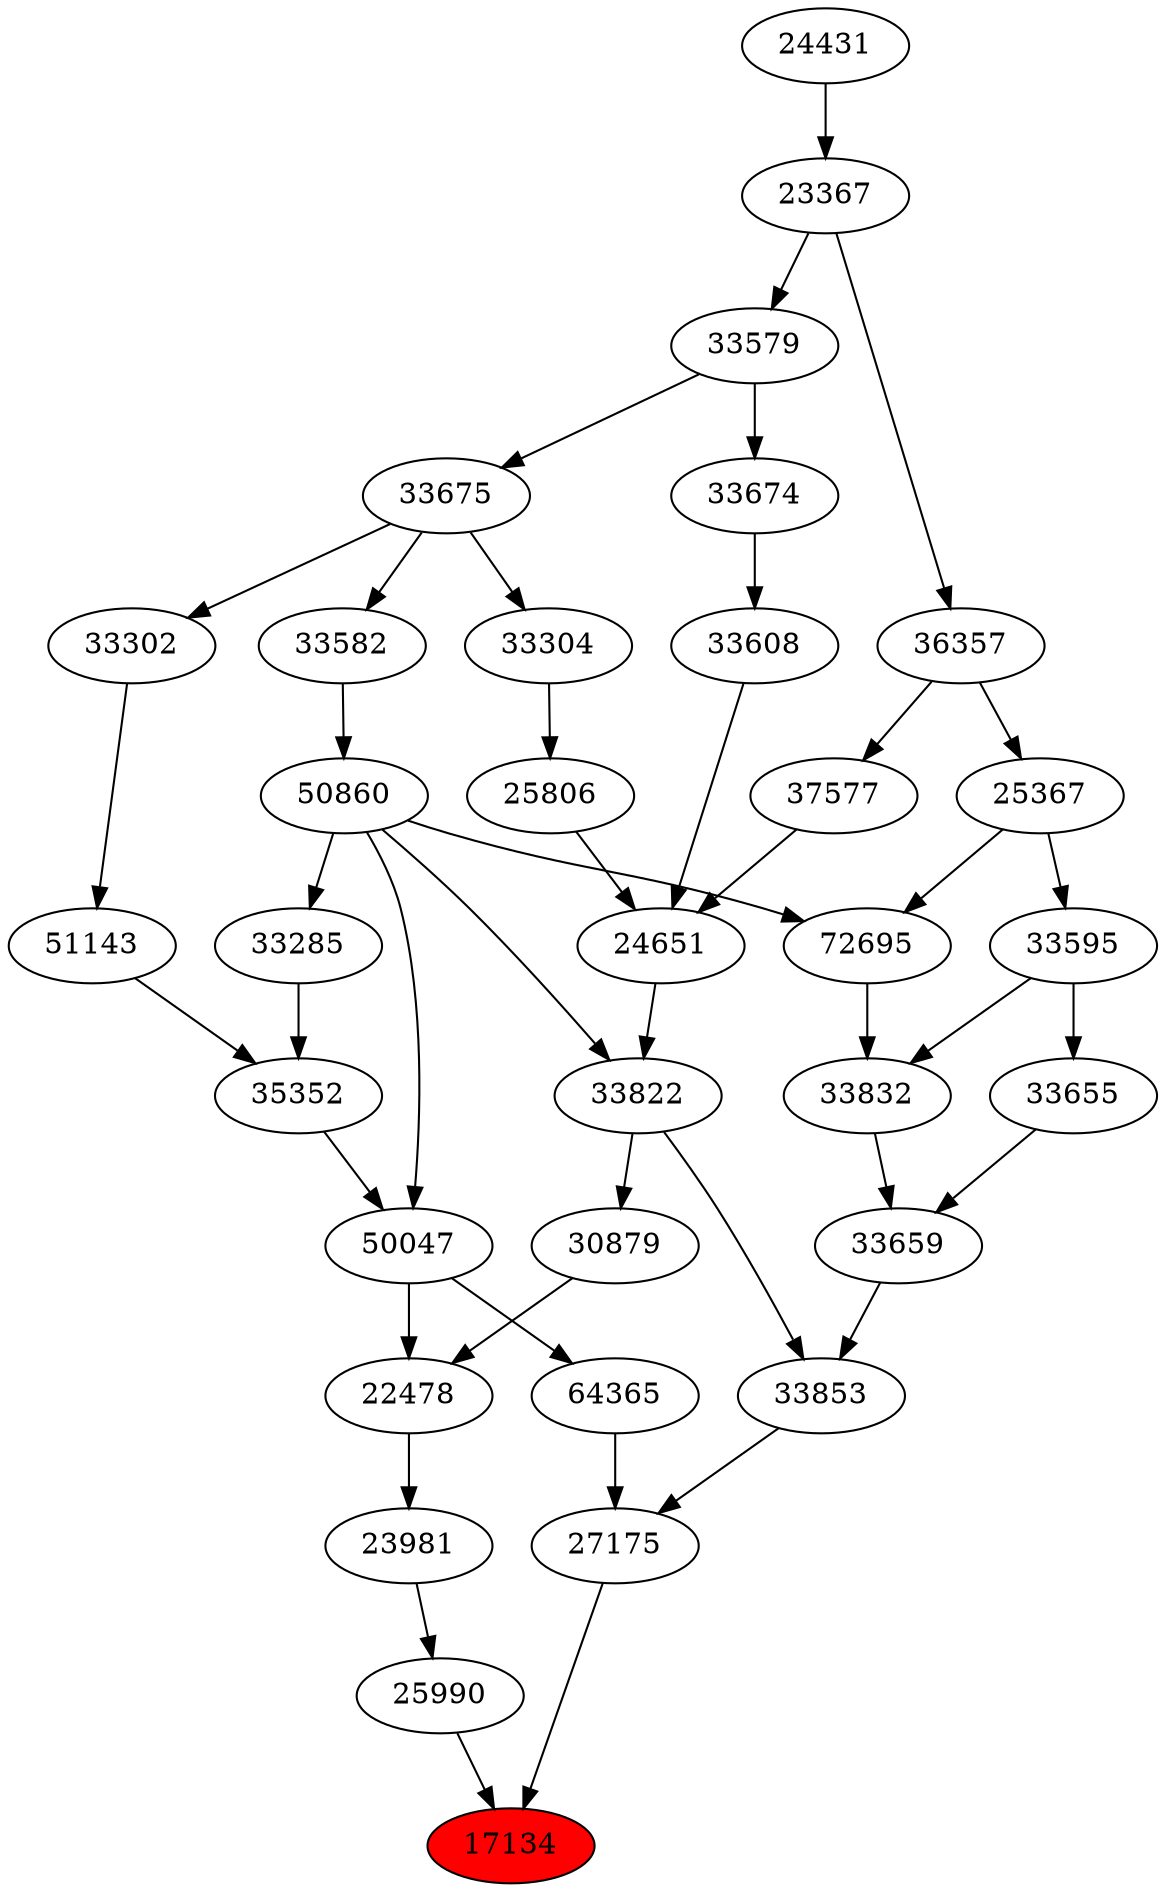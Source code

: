 strict digraph{ 
17134 [label="17134" fillcolor=red style=filled]
25990 -> 17134
27175 -> 17134
25990 [label="25990"]
23981 -> 25990
27175 [label="27175"]
33853 -> 27175
64365 -> 27175
23981 [label="23981"]
22478 -> 23981
33853 [label="33853"]
33659 -> 33853
33822 -> 33853
64365 [label="64365"]
50047 -> 64365
22478 [label="22478"]
30879 -> 22478
50047 -> 22478
33659 [label="33659"]
33655 -> 33659
33832 -> 33659
33822 [label="33822"]
24651 -> 33822
50860 -> 33822
50047 [label="50047"]
35352 -> 50047
50860 -> 50047
30879 [label="30879"]
33822 -> 30879
33655 [label="33655"]
33595 -> 33655
33832 [label="33832"]
72695 -> 33832
33595 -> 33832
24651 [label="24651"]
25806 -> 24651
33608 -> 24651
37577 -> 24651
50860 [label="50860"]
33582 -> 50860
35352 [label="35352"]
33285 -> 35352
51143 -> 35352
33595 [label="33595"]
25367 -> 33595
72695 [label="72695"]
50860 -> 72695
25367 -> 72695
25806 [label="25806"]
33304 -> 25806
33608 [label="33608"]
33674 -> 33608
37577 [label="37577"]
36357 -> 37577
33582 [label="33582"]
33675 -> 33582
33285 [label="33285"]
50860 -> 33285
51143 [label="51143"]
33302 -> 51143
25367 [label="25367"]
36357 -> 25367
33304 [label="33304"]
33675 -> 33304
33674 [label="33674"]
33579 -> 33674
36357 [label="36357"]
23367 -> 36357
33675 [label="33675"]
33579 -> 33675
33302 [label="33302"]
33675 -> 33302
33579 [label="33579"]
23367 -> 33579
23367 [label="23367"]
24431 -> 23367
24431 [label="24431"]
}